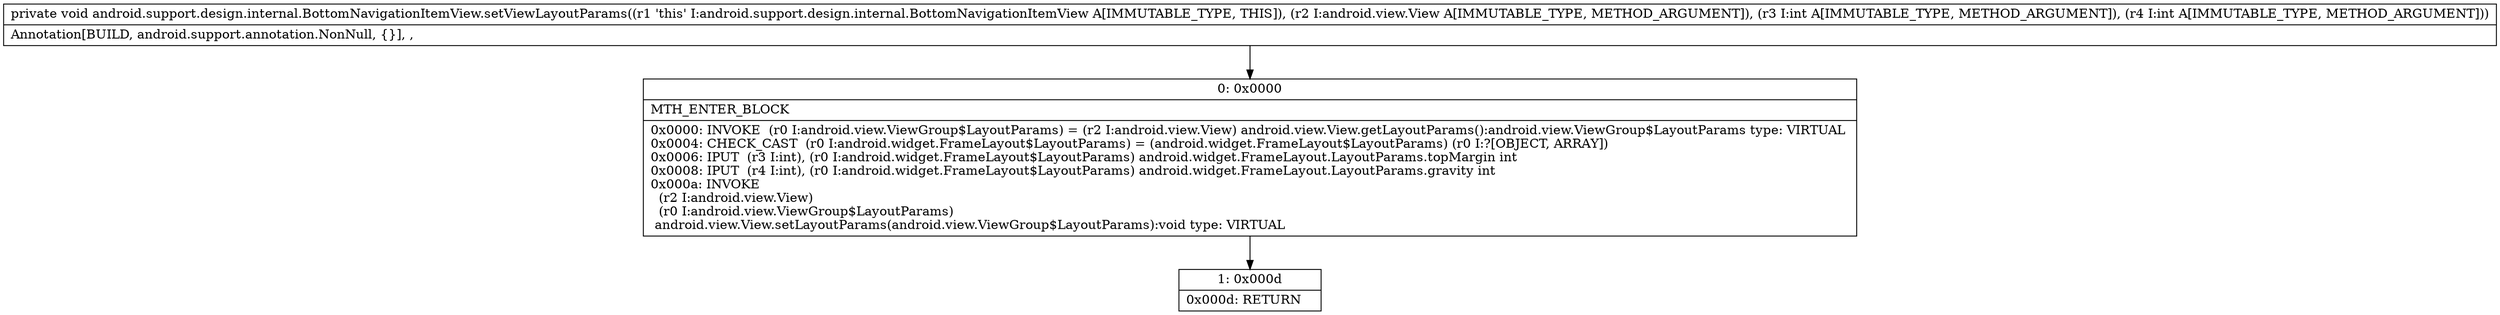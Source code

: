 digraph "CFG forandroid.support.design.internal.BottomNavigationItemView.setViewLayoutParams(Landroid\/view\/View;II)V" {
Node_0 [shape=record,label="{0\:\ 0x0000|MTH_ENTER_BLOCK\l|0x0000: INVOKE  (r0 I:android.view.ViewGroup$LayoutParams) = (r2 I:android.view.View) android.view.View.getLayoutParams():android.view.ViewGroup$LayoutParams type: VIRTUAL \l0x0004: CHECK_CAST  (r0 I:android.widget.FrameLayout$LayoutParams) = (android.widget.FrameLayout$LayoutParams) (r0 I:?[OBJECT, ARRAY]) \l0x0006: IPUT  (r3 I:int), (r0 I:android.widget.FrameLayout$LayoutParams) android.widget.FrameLayout.LayoutParams.topMargin int \l0x0008: IPUT  (r4 I:int), (r0 I:android.widget.FrameLayout$LayoutParams) android.widget.FrameLayout.LayoutParams.gravity int \l0x000a: INVOKE  \l  (r2 I:android.view.View)\l  (r0 I:android.view.ViewGroup$LayoutParams)\l android.view.View.setLayoutParams(android.view.ViewGroup$LayoutParams):void type: VIRTUAL \l}"];
Node_1 [shape=record,label="{1\:\ 0x000d|0x000d: RETURN   \l}"];
MethodNode[shape=record,label="{private void android.support.design.internal.BottomNavigationItemView.setViewLayoutParams((r1 'this' I:android.support.design.internal.BottomNavigationItemView A[IMMUTABLE_TYPE, THIS]), (r2 I:android.view.View A[IMMUTABLE_TYPE, METHOD_ARGUMENT]), (r3 I:int A[IMMUTABLE_TYPE, METHOD_ARGUMENT]), (r4 I:int A[IMMUTABLE_TYPE, METHOD_ARGUMENT]))  | Annotation[BUILD, android.support.annotation.NonNull, \{\}], , \l}"];
MethodNode -> Node_0;
Node_0 -> Node_1;
}

